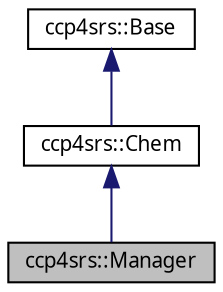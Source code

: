 digraph "ccp4srs::Manager"
{
  edge [fontname="FreeSans.ttf",fontsize="10",labelfontname="FreeSans.ttf",labelfontsize="10"];
  node [fontname="FreeSans.ttf",fontsize="10",shape=record];
  Node1 [label="ccp4srs::Manager",height=0.2,width=0.4,color="black", fillcolor="grey75", style="filled", fontcolor="black"];
  Node2 -> Node1 [dir="back",color="midnightblue",fontsize="10",style="solid",fontname="FreeSans.ttf"];
  Node2 [label="ccp4srs::Chem",height=0.2,width=0.4,color="black", fillcolor="white", style="filled",URL="$classccp4srs_1_1_chem.html"];
  Node3 -> Node2 [dir="back",color="midnightblue",fontsize="10",style="solid",fontname="FreeSans.ttf"];
  Node3 [label="ccp4srs::Base",height=0.2,width=0.4,color="black", fillcolor="white", style="filled",URL="$classccp4srs_1_1_base.html"];
}
